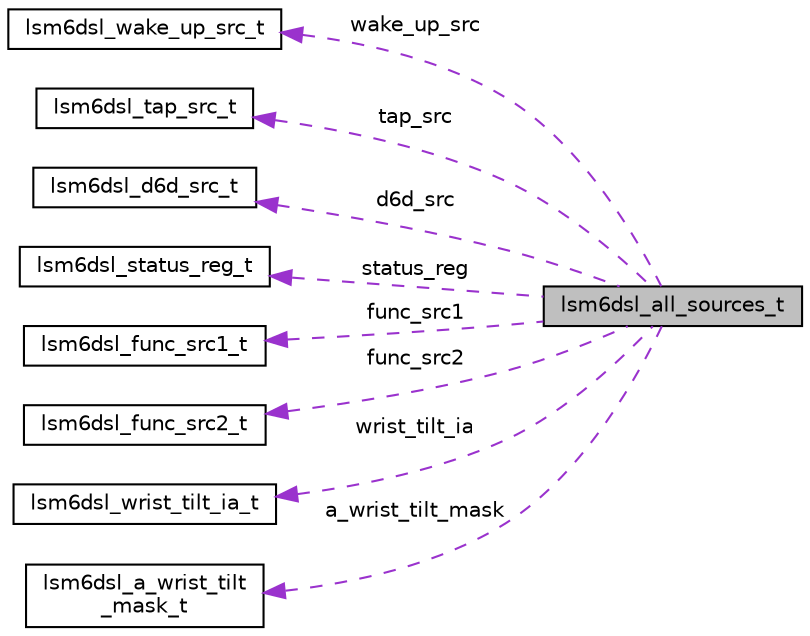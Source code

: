 digraph "lsm6dsl_all_sources_t"
{
 // LATEX_PDF_SIZE
  edge [fontname="Helvetica",fontsize="10",labelfontname="Helvetica",labelfontsize="10"];
  node [fontname="Helvetica",fontsize="10",shape=record];
  rankdir="LR";
  Node1 [label="lsm6dsl_all_sources_t",height=0.2,width=0.4,color="black", fillcolor="grey75", style="filled", fontcolor="black",tooltip=" "];
  Node2 -> Node1 [dir="back",color="darkorchid3",fontsize="10",style="dashed",label=" wake_up_src" ,fontname="Helvetica"];
  Node2 [label="lsm6dsl_wake_up_src_t",height=0.2,width=0.4,color="black", fillcolor="white", style="filled",URL="$structlsm6dsl__wake__up__src__t.html",tooltip=" "];
  Node3 -> Node1 [dir="back",color="darkorchid3",fontsize="10",style="dashed",label=" tap_src" ,fontname="Helvetica"];
  Node3 [label="lsm6dsl_tap_src_t",height=0.2,width=0.4,color="black", fillcolor="white", style="filled",URL="$structlsm6dsl__tap__src__t.html",tooltip=" "];
  Node4 -> Node1 [dir="back",color="darkorchid3",fontsize="10",style="dashed",label=" d6d_src" ,fontname="Helvetica"];
  Node4 [label="lsm6dsl_d6d_src_t",height=0.2,width=0.4,color="black", fillcolor="white", style="filled",URL="$structlsm6dsl__d6d__src__t.html",tooltip=" "];
  Node5 -> Node1 [dir="back",color="darkorchid3",fontsize="10",style="dashed",label=" status_reg" ,fontname="Helvetica"];
  Node5 [label="lsm6dsl_status_reg_t",height=0.2,width=0.4,color="black", fillcolor="white", style="filled",URL="$structlsm6dsl__status__reg__t.html",tooltip=" "];
  Node6 -> Node1 [dir="back",color="darkorchid3",fontsize="10",style="dashed",label=" func_src1" ,fontname="Helvetica"];
  Node6 [label="lsm6dsl_func_src1_t",height=0.2,width=0.4,color="black", fillcolor="white", style="filled",URL="$structlsm6dsl__func__src1__t.html",tooltip=" "];
  Node7 -> Node1 [dir="back",color="darkorchid3",fontsize="10",style="dashed",label=" func_src2" ,fontname="Helvetica"];
  Node7 [label="lsm6dsl_func_src2_t",height=0.2,width=0.4,color="black", fillcolor="white", style="filled",URL="$structlsm6dsl__func__src2__t.html",tooltip=" "];
  Node8 -> Node1 [dir="back",color="darkorchid3",fontsize="10",style="dashed",label=" wrist_tilt_ia" ,fontname="Helvetica"];
  Node8 [label="lsm6dsl_wrist_tilt_ia_t",height=0.2,width=0.4,color="black", fillcolor="white", style="filled",URL="$structlsm6dsl__wrist__tilt__ia__t.html",tooltip=" "];
  Node9 -> Node1 [dir="back",color="darkorchid3",fontsize="10",style="dashed",label=" a_wrist_tilt_mask" ,fontname="Helvetica"];
  Node9 [label="lsm6dsl_a_wrist_tilt\l_mask_t",height=0.2,width=0.4,color="black", fillcolor="white", style="filled",URL="$structlsm6dsl__a__wrist__tilt__mask__t.html",tooltip=" "];
}

